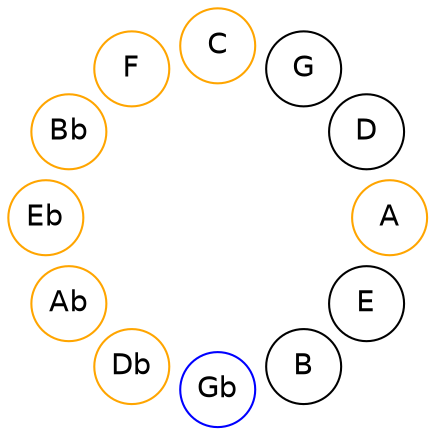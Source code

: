
graph {

layout = circo;
mindist = .1

node [shape = circle, fontname = Helvetica, margin = 0]
edge [style=invis]

subgraph 1 {
	E -- B -- Gb -- Db -- Ab -- Eb -- Bb -- F -- C -- G -- D -- A -- E
}

Gb [color=blue];
Db [color=orange];
Ab [color=orange];
Eb [color=orange];
Bb [color=orange];
F [color=orange];
C [color=orange];
A [color=orange];
}
